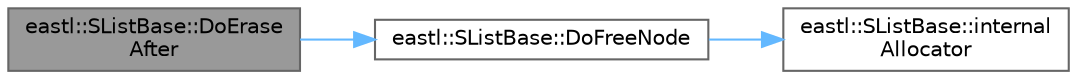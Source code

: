 digraph "eastl::SListBase::DoEraseAfter"
{
 // LATEX_PDF_SIZE
  bgcolor="transparent";
  edge [fontname=Helvetica,fontsize=10,labelfontname=Helvetica,labelfontsize=10];
  node [fontname=Helvetica,fontsize=10,shape=box,height=0.2,width=0.4];
  rankdir="LR";
  Node1 [id="Node000001",label="eastl::SListBase::DoErase\lAfter",height=0.2,width=0.4,color="gray40", fillcolor="grey60", style="filled", fontcolor="black",tooltip=" "];
  Node1 -> Node2 [id="edge3_Node000001_Node000002",color="steelblue1",style="solid",tooltip=" "];
  Node2 [id="Node000002",label="eastl::SListBase::DoFreeNode",height=0.2,width=0.4,color="grey40", fillcolor="white", style="filled",URL="$structeastl_1_1_s_list_base.html#ad8da57c75fff0ac10ebb1bcdbc66b3bf",tooltip=" "];
  Node2 -> Node3 [id="edge4_Node000002_Node000003",color="steelblue1",style="solid",tooltip=" "];
  Node3 [id="Node000003",label="eastl::SListBase::internal\lAllocator",height=0.2,width=0.4,color="grey40", fillcolor="white", style="filled",URL="$structeastl_1_1_s_list_base.html#ad5bd1878b176d6ff6cd70458ed2faaae",tooltip=" "];
}
